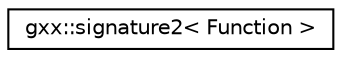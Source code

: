 digraph "Graphical Class Hierarchy"
{
  edge [fontname="Helvetica",fontsize="10",labelfontname="Helvetica",labelfontsize="10"];
  node [fontname="Helvetica",fontsize="10",shape=record];
  rankdir="LR";
  Node1 [label="gxx::signature2\< Function \>",height=0.2,width=0.4,color="black", fillcolor="white", style="filled",URL="$structgxx_1_1signature2.html"];
}
